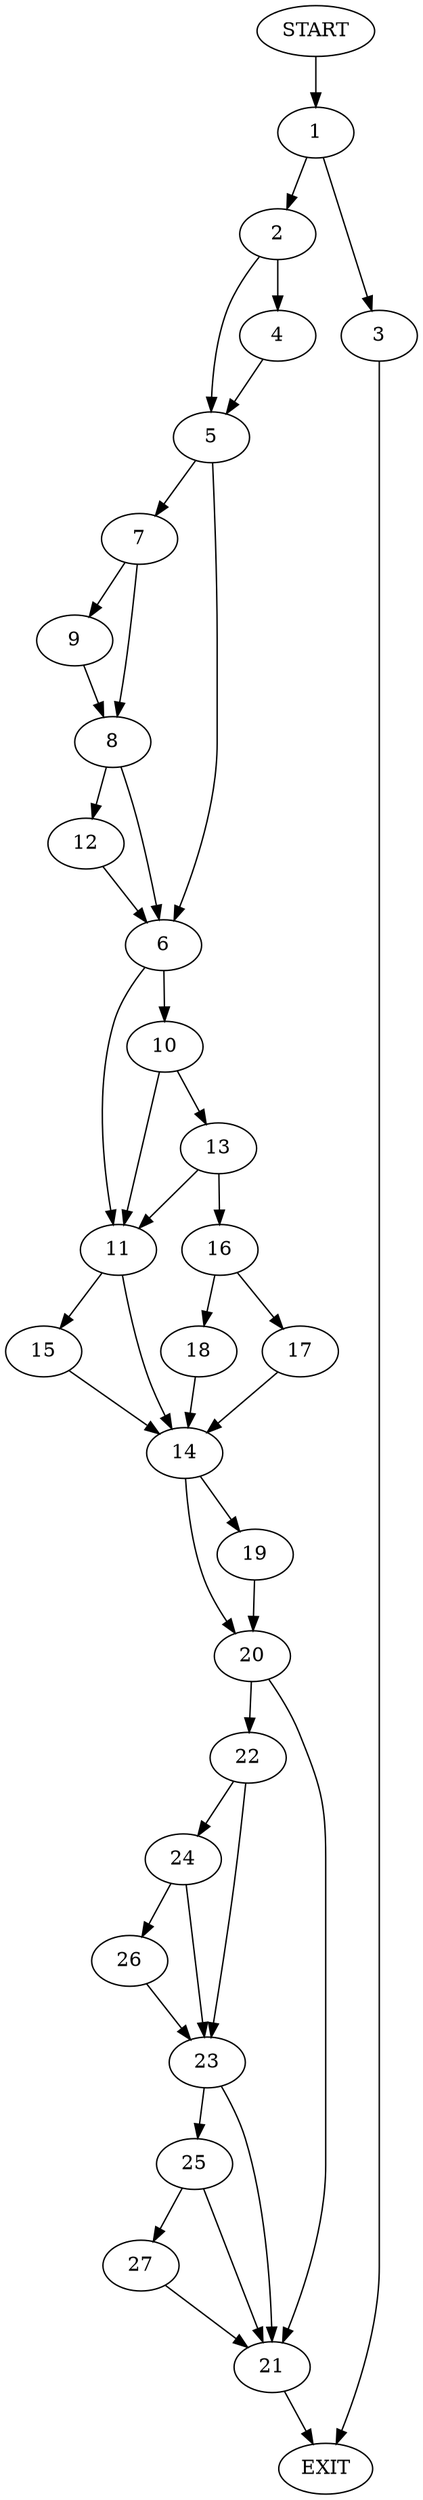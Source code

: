 digraph {
0 [label="START"]
28 [label="EXIT"]
0 -> 1
1 -> 2
1 -> 3
3 -> 28
2 -> 4
2 -> 5
4 -> 5
5 -> 6
5 -> 7
7 -> 8
7 -> 9
6 -> 10
6 -> 11
9 -> 8
8 -> 6
8 -> 12
12 -> 6
10 -> 13
10 -> 11
11 -> 14
11 -> 15
13 -> 16
13 -> 11
16 -> 17
16 -> 18
15 -> 14
14 -> 19
14 -> 20
18 -> 14
17 -> 14
20 -> 21
20 -> 22
19 -> 20
21 -> 28
22 -> 23
22 -> 24
23 -> 21
23 -> 25
24 -> 26
24 -> 23
26 -> 23
25 -> 21
25 -> 27
27 -> 21
}
